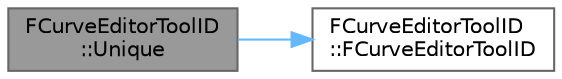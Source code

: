 digraph "FCurveEditorToolID::Unique"
{
 // INTERACTIVE_SVG=YES
 // LATEX_PDF_SIZE
  bgcolor="transparent";
  edge [fontname=Helvetica,fontsize=10,labelfontname=Helvetica,labelfontsize=10];
  node [fontname=Helvetica,fontsize=10,shape=box,height=0.2,width=0.4];
  rankdir="LR";
  Node1 [id="Node000001",label="FCurveEditorToolID\l::Unique",height=0.2,width=0.4,color="gray40", fillcolor="grey60", style="filled", fontcolor="black",tooltip="Generate a new tool ID."];
  Node1 -> Node2 [id="edge1_Node000001_Node000002",color="steelblue1",style="solid",tooltip=" "];
  Node2 [id="Node000002",label="FCurveEditorToolID\l::FCurveEditorToolID",height=0.2,width=0.4,color="grey40", fillcolor="white", style="filled",URL="$d4/da4/structFCurveEditorToolID.html#a1cb2e4a894928b650645f7a5d76f94b0",tooltip=" "];
}
